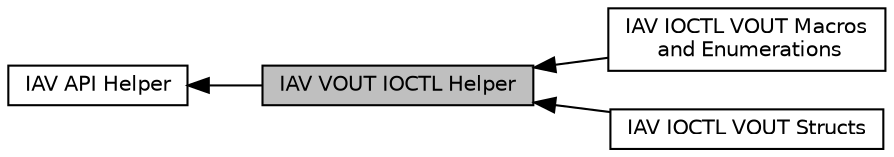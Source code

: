 digraph "IAV VOUT IOCTL Helper"
{
  bgcolor="transparent";
  edge [fontname="Helvetica",fontsize="10",labelfontname="Helvetica",labelfontsize="10"];
  node [fontname="Helvetica",fontsize="10",shape=box];
  rankdir=LR;
  Node2 [label="IAV API Helper",height=0.2,width=0.4,color="black",URL="$d8/d1e/group__iav-helper.html",tooltip="IAV IOCTL API Structs, Enumerations and Macros."];
  Node1 [label="IAV VOUT IOCTL Helper",height=0.2,width=0.4,color="black", fillcolor="grey75", style="filled", fontcolor="black",tooltip="IAV VOUT IOCTL API Helper, in file iav_vout_ioctl.h."];
  Node4 [label="IAV IOCTL VOUT Macros\l and Enumerations",height=0.2,width=0.4,color="black",URL="$d6/da8/group__iav-ioctl-vout-helper.html",tooltip="IAV IOCTL Video Output API: Macros and Enumerations."];
  Node3 [label="IAV IOCTL VOUT Structs",height=0.2,width=0.4,color="black",URL="$da/d40/group__iav-ioctl-vout-struct.html",tooltip="IAV IOCTL Video Output API: Structs used in API."];
  Node2->Node1 [shape=plaintext, dir="back", style="solid"];
  Node1->Node3 [shape=plaintext, dir="back", style="solid"];
  Node1->Node4 [shape=plaintext, dir="back", style="solid"];
}
